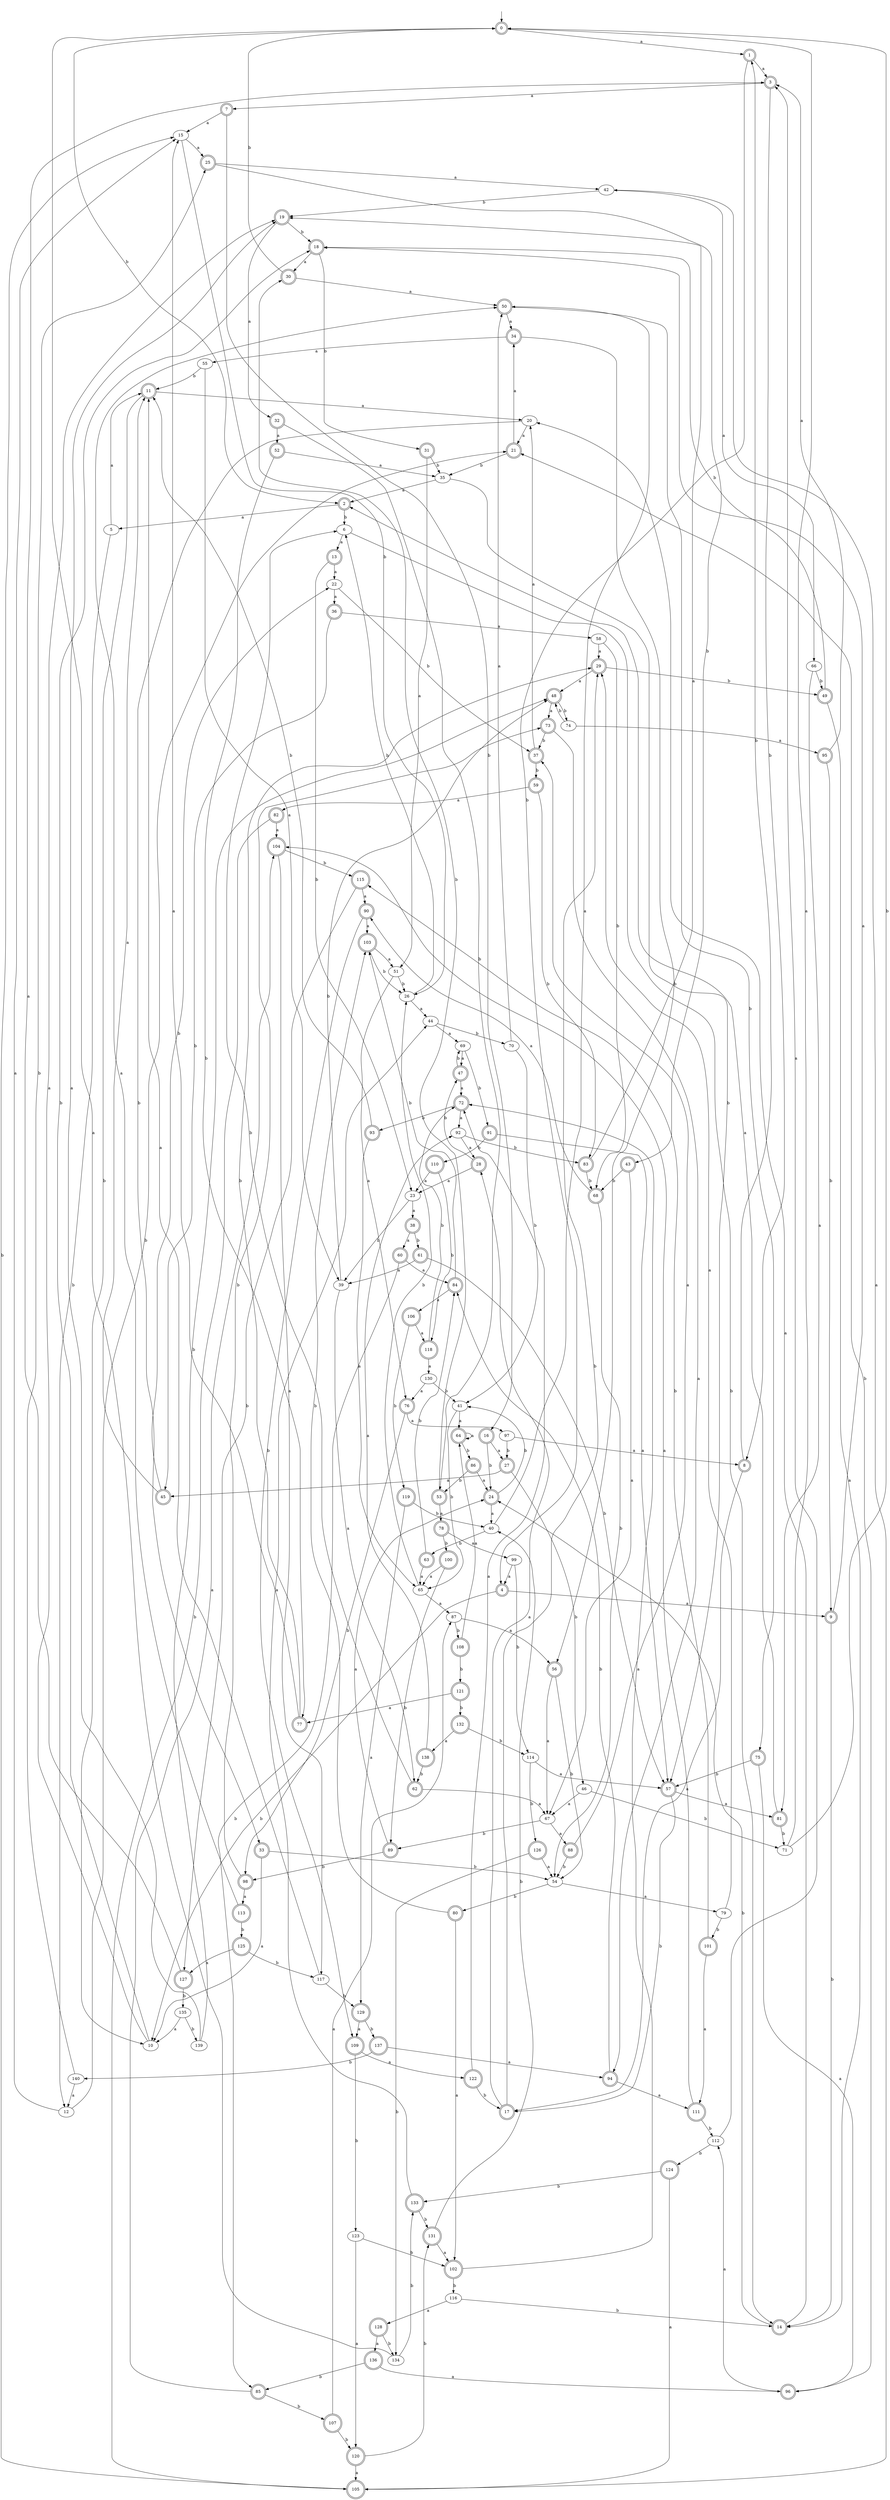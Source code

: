 digraph RandomDFA {
  __start0 [label="", shape=none];
  __start0 -> 0 [label=""];
  0 [shape=circle] [shape=doublecircle]
  0 -> 1 [label="a"]
  0 -> 2 [label="b"]
  1 [shape=doublecircle]
  1 -> 3 [label="a"]
  1 -> 4 [label="b"]
  2 [shape=doublecircle]
  2 -> 5 [label="a"]
  2 -> 6 [label="b"]
  3 [shape=doublecircle]
  3 -> 7 [label="a"]
  3 -> 8 [label="b"]
  4 [shape=doublecircle]
  4 -> 9 [label="a"]
  4 -> 10 [label="b"]
  5
  5 -> 11 [label="a"]
  5 -> 12 [label="b"]
  6
  6 -> 13 [label="a"]
  6 -> 14 [label="b"]
  7 [shape=doublecircle]
  7 -> 15 [label="a"]
  7 -> 16 [label="b"]
  8 [shape=doublecircle]
  8 -> 17 [label="a"]
  8 -> 1 [label="b"]
  9 [shape=doublecircle]
  9 -> 18 [label="a"]
  9 -> 14 [label="b"]
  10
  10 -> 19 [label="a"]
  10 -> 18 [label="b"]
  11 [shape=doublecircle]
  11 -> 20 [label="a"]
  11 -> 10 [label="b"]
  12
  12 -> 15 [label="a"]
  12 -> 21 [label="b"]
  13 [shape=doublecircle]
  13 -> 22 [label="a"]
  13 -> 23 [label="b"]
  14 [shape=doublecircle]
  14 -> 20 [label="a"]
  14 -> 24 [label="b"]
  15
  15 -> 25 [label="a"]
  15 -> 26 [label="b"]
  16 [shape=doublecircle]
  16 -> 27 [label="a"]
  16 -> 24 [label="b"]
  17 [shape=doublecircle]
  17 -> 28 [label="a"]
  17 -> 29 [label="b"]
  18 [shape=doublecircle]
  18 -> 30 [label="a"]
  18 -> 31 [label="b"]
  19 [shape=doublecircle]
  19 -> 32 [label="a"]
  19 -> 18 [label="b"]
  20
  20 -> 21 [label="a"]
  20 -> 33 [label="b"]
  21 [shape=doublecircle]
  21 -> 34 [label="a"]
  21 -> 35 [label="b"]
  22
  22 -> 36 [label="a"]
  22 -> 37 [label="b"]
  23
  23 -> 38 [label="a"]
  23 -> 39 [label="b"]
  24 [shape=doublecircle]
  24 -> 40 [label="a"]
  24 -> 41 [label="b"]
  25 [shape=doublecircle]
  25 -> 42 [label="a"]
  25 -> 43 [label="b"]
  26
  26 -> 44 [label="a"]
  26 -> 6 [label="b"]
  27 [shape=doublecircle]
  27 -> 45 [label="a"]
  27 -> 46 [label="b"]
  28 [shape=doublecircle]
  28 -> 23 [label="a"]
  28 -> 47 [label="b"]
  29 [shape=doublecircle]
  29 -> 48 [label="a"]
  29 -> 49 [label="b"]
  30 [shape=doublecircle]
  30 -> 50 [label="a"]
  30 -> 0 [label="b"]
  31 [shape=doublecircle]
  31 -> 51 [label="a"]
  31 -> 35 [label="b"]
  32 [shape=doublecircle]
  32 -> 52 [label="a"]
  32 -> 53 [label="b"]
  33 [shape=doublecircle]
  33 -> 10 [label="a"]
  33 -> 54 [label="b"]
  34 [shape=doublecircle]
  34 -> 55 [label="a"]
  34 -> 56 [label="b"]
  35
  35 -> 2 [label="a"]
  35 -> 57 [label="b"]
  36 [shape=doublecircle]
  36 -> 58 [label="a"]
  36 -> 45 [label="b"]
  37 [shape=doublecircle]
  37 -> 20 [label="a"]
  37 -> 59 [label="b"]
  38 [shape=doublecircle]
  38 -> 60 [label="a"]
  38 -> 61 [label="b"]
  39
  39 -> 62 [label="a"]
  39 -> 48 [label="b"]
  40
  40 -> 50 [label="a"]
  40 -> 63 [label="b"]
  41
  41 -> 64 [label="a"]
  41 -> 65 [label="b"]
  42
  42 -> 66 [label="a"]
  42 -> 19 [label="b"]
  43 [shape=doublecircle]
  43 -> 67 [label="a"]
  43 -> 68 [label="b"]
  44
  44 -> 69 [label="a"]
  44 -> 70 [label="b"]
  45 [shape=doublecircle]
  45 -> 11 [label="a"]
  45 -> 22 [label="b"]
  46
  46 -> 67 [label="a"]
  46 -> 71 [label="b"]
  47 [shape=doublecircle]
  47 -> 72 [label="a"]
  47 -> 69 [label="b"]
  48 [shape=doublecircle]
  48 -> 73 [label="a"]
  48 -> 74 [label="b"]
  49 [shape=doublecircle]
  49 -> 14 [label="a"]
  49 -> 18 [label="b"]
  50 [shape=doublecircle]
  50 -> 34 [label="a"]
  50 -> 75 [label="b"]
  51
  51 -> 76 [label="a"]
  51 -> 26 [label="b"]
  52 [shape=doublecircle]
  52 -> 35 [label="a"]
  52 -> 77 [label="b"]
  53 [shape=doublecircle]
  53 -> 78 [label="a"]
  53 -> 30 [label="b"]
  54
  54 -> 79 [label="a"]
  54 -> 80 [label="b"]
  55
  55 -> 39 [label="a"]
  55 -> 11 [label="b"]
  56 [shape=doublecircle]
  56 -> 67 [label="a"]
  56 -> 54 [label="b"]
  57 [shape=doublecircle]
  57 -> 81 [label="a"]
  57 -> 17 [label="b"]
  58
  58 -> 29 [label="a"]
  58 -> 68 [label="b"]
  59 [shape=doublecircle]
  59 -> 82 [label="a"]
  59 -> 83 [label="b"]
  60 [shape=doublecircle]
  60 -> 84 [label="a"]
  60 -> 85 [label="b"]
  61 [shape=doublecircle]
  61 -> 39 [label="a"]
  61 -> 57 [label="b"]
  62 [shape=doublecircle]
  62 -> 67 [label="a"]
  62 -> 6 [label="b"]
  63 [shape=doublecircle]
  63 -> 65 [label="a"]
  63 -> 84 [label="b"]
  64 [shape=doublecircle]
  64 -> 64 [label="a"]
  64 -> 86 [label="b"]
  65
  65 -> 87 [label="a"]
  65 -> 26 [label="b"]
  66
  66 -> 81 [label="a"]
  66 -> 49 [label="b"]
  67
  67 -> 88 [label="a"]
  67 -> 89 [label="b"]
  68 [shape=doublecircle]
  68 -> 90 [label="a"]
  68 -> 54 [label="b"]
  69
  69 -> 47 [label="a"]
  69 -> 91 [label="b"]
  70
  70 -> 50 [label="a"]
  70 -> 41 [label="b"]
  71
  71 -> 0 [label="a"]
  71 -> 0 [label="b"]
  72 [shape=doublecircle]
  72 -> 92 [label="a"]
  72 -> 93 [label="b"]
  73 [shape=doublecircle]
  73 -> 94 [label="a"]
  73 -> 37 [label="b"]
  74
  74 -> 95 [label="a"]
  74 -> 48 [label="b"]
  75 [shape=doublecircle]
  75 -> 96 [label="a"]
  75 -> 57 [label="b"]
  76 [shape=doublecircle]
  76 -> 97 [label="a"]
  76 -> 98 [label="b"]
  77 [shape=doublecircle]
  77 -> 15 [label="a"]
  77 -> 29 [label="b"]
  78 [shape=doublecircle]
  78 -> 99 [label="a"]
  78 -> 100 [label="b"]
  79
  79 -> 29 [label="a"]
  79 -> 101 [label="b"]
  80 [shape=doublecircle]
  80 -> 102 [label="a"]
  80 -> 103 [label="b"]
  81 [shape=doublecircle]
  81 -> 2 [label="a"]
  81 -> 71 [label="b"]
  82 [shape=doublecircle]
  82 -> 104 [label="a"]
  82 -> 105 [label="b"]
  83 [shape=doublecircle]
  83 -> 19 [label="a"]
  83 -> 68 [label="b"]
  84 [shape=doublecircle]
  84 -> 106 [label="a"]
  84 -> 103 [label="b"]
  85 [shape=doublecircle]
  85 -> 104 [label="a"]
  85 -> 107 [label="b"]
  86 [shape=doublecircle]
  86 -> 24 [label="a"]
  86 -> 53 [label="b"]
  87
  87 -> 56 [label="a"]
  87 -> 108 [label="b"]
  88 [shape=doublecircle]
  88 -> 37 [label="a"]
  88 -> 54 [label="b"]
  89 [shape=doublecircle]
  89 -> 24 [label="a"]
  89 -> 98 [label="b"]
  90 [shape=doublecircle]
  90 -> 103 [label="a"]
  90 -> 109 [label="b"]
  91 [shape=doublecircle]
  91 -> 57 [label="a"]
  91 -> 110 [label="b"]
  92
  92 -> 28 [label="a"]
  92 -> 83 [label="b"]
  93 [shape=doublecircle]
  93 -> 65 [label="a"]
  93 -> 11 [label="b"]
  94 [shape=doublecircle]
  94 -> 111 [label="a"]
  94 -> 84 [label="b"]
  95 [shape=doublecircle]
  95 -> 3 [label="a"]
  95 -> 9 [label="b"]
  96 [shape=doublecircle]
  96 -> 112 [label="a"]
  96 -> 21 [label="b"]
  97
  97 -> 8 [label="a"]
  97 -> 27 [label="b"]
  98 [shape=doublecircle]
  98 -> 113 [label="a"]
  98 -> 73 [label="b"]
  99
  99 -> 4 [label="a"]
  99 -> 114 [label="b"]
  100 [shape=doublecircle]
  100 -> 65 [label="a"]
  100 -> 89 [label="b"]
  101 [shape=doublecircle]
  101 -> 111 [label="a"]
  101 -> 115 [label="b"]
  102 [shape=doublecircle]
  102 -> 72 [label="a"]
  102 -> 116 [label="b"]
  103 [shape=doublecircle]
  103 -> 51 [label="a"]
  103 -> 26 [label="b"]
  104 [shape=doublecircle]
  104 -> 117 [label="a"]
  104 -> 115 [label="b"]
  105 [shape=doublecircle]
  105 -> 42 [label="a"]
  105 -> 15 [label="b"]
  106 [shape=doublecircle]
  106 -> 118 [label="a"]
  106 -> 119 [label="b"]
  107 [shape=doublecircle]
  107 -> 87 [label="a"]
  107 -> 120 [label="b"]
  108 [shape=doublecircle]
  108 -> 64 [label="a"]
  108 -> 121 [label="b"]
  109 [shape=doublecircle]
  109 -> 122 [label="a"]
  109 -> 123 [label="b"]
  110 [shape=doublecircle]
  110 -> 23 [label="a"]
  110 -> 118 [label="b"]
  111 [shape=doublecircle]
  111 -> 104 [label="a"]
  111 -> 112 [label="b"]
  112
  112 -> 3 [label="a"]
  112 -> 124 [label="b"]
  113 [shape=doublecircle]
  113 -> 50 [label="a"]
  113 -> 125 [label="b"]
  114
  114 -> 57 [label="a"]
  114 -> 126 [label="b"]
  115 [shape=doublecircle]
  115 -> 90 [label="a"]
  115 -> 127 [label="b"]
  116
  116 -> 128 [label="a"]
  116 -> 14 [label="b"]
  117
  117 -> 11 [label="a"]
  117 -> 129 [label="b"]
  118 [shape=doublecircle]
  118 -> 130 [label="a"]
  118 -> 72 [label="b"]
  119 [shape=doublecircle]
  119 -> 129 [label="a"]
  119 -> 40 [label="b"]
  120 [shape=doublecircle]
  120 -> 105 [label="a"]
  120 -> 131 [label="b"]
  121 [shape=doublecircle]
  121 -> 77 [label="a"]
  121 -> 132 [label="b"]
  122 [shape=doublecircle]
  122 -> 72 [label="a"]
  122 -> 17 [label="b"]
  123
  123 -> 120 [label="a"]
  123 -> 102 [label="b"]
  124 [shape=doublecircle]
  124 -> 105 [label="a"]
  124 -> 133 [label="b"]
  125 [shape=doublecircle]
  125 -> 127 [label="a"]
  125 -> 117 [label="b"]
  126 [shape=doublecircle]
  126 -> 54 [label="a"]
  126 -> 134 [label="b"]
  127 [shape=doublecircle]
  127 -> 3 [label="a"]
  127 -> 135 [label="b"]
  128 [shape=doublecircle]
  128 -> 136 [label="a"]
  128 -> 134 [label="b"]
  129 [shape=doublecircle]
  129 -> 109 [label="a"]
  129 -> 137 [label="b"]
  130
  130 -> 76 [label="a"]
  130 -> 41 [label="b"]
  131 [shape=doublecircle]
  131 -> 102 [label="a"]
  131 -> 40 [label="b"]
  132 [shape=doublecircle]
  132 -> 138 [label="a"]
  132 -> 114 [label="b"]
  133 [shape=doublecircle]
  133 -> 44 [label="a"]
  133 -> 131 [label="b"]
  134
  134 -> 0 [label="a"]
  134 -> 133 [label="b"]
  135
  135 -> 10 [label="a"]
  135 -> 139 [label="b"]
  136 [shape=doublecircle]
  136 -> 96 [label="a"]
  136 -> 85 [label="b"]
  137 [shape=doublecircle]
  137 -> 94 [label="a"]
  137 -> 140 [label="b"]
  138 [shape=doublecircle]
  138 -> 92 [label="a"]
  138 -> 62 [label="b"]
  139
  139 -> 19 [label="a"]
  139 -> 48 [label="b"]
  140
  140 -> 12 [label="a"]
  140 -> 25 [label="b"]
}
